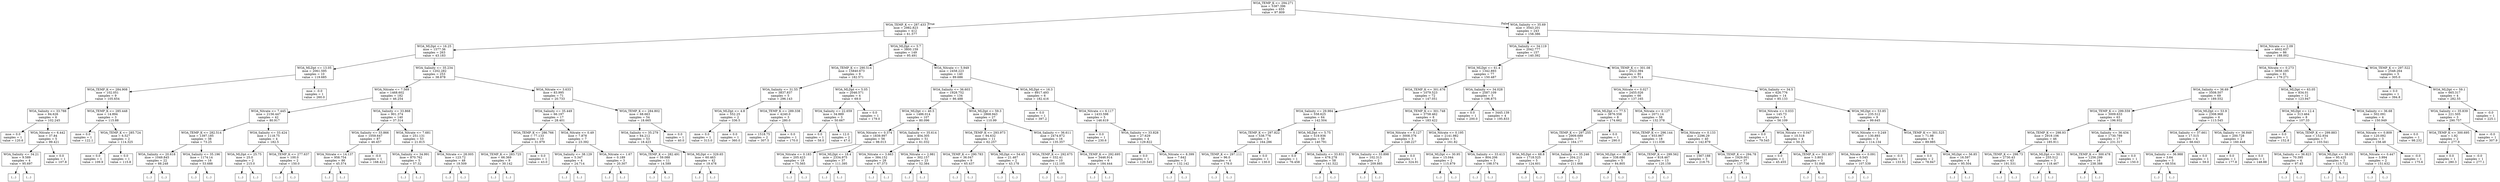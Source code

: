 digraph Tree {
node [shape=box] ;
0 [label="WOA_TEMP_K <= 294.271\nmse = 5387.396\nsamples = 655\nvalue = 97.809"] ;
1 [label="WOA_TEMP_K <= 287.433\nmse = 2982.823\nsamples = 412\nvalue = 61.577"] ;
0 -> 1 [labeldistance=2.5, labelangle=45, headlabel="True"] ;
2 [label="WOA_MLDpt <= 16.25\nmse = 1577.36\nsamples = 263\nvalue = 43.183"] ;
1 -> 2 ;
3 [label="WOA_MLDpt <= 13.05\nmse = 2061.595\nsamples = 10\nvalue = 119.685"] ;
2 -> 3 ;
4 [label="WOA_TEMP_K <= 284.908\nmse = 102.051\nsamples = 9\nvalue = 105.654"] ;
3 -> 4 ;
5 [label="WOA_Salinity <= 33.788\nmse = 84.626\nsamples = 6\nvalue = 102.245"] ;
4 -> 5 ;
6 [label="mse = 0.0\nsamples = 1\nvalue = 120.6"] ;
5 -> 6 ;
7 [label="WOA_Nitrate <= 6.442\nmse = 37.84\nsamples = 5\nvalue = 99.421"] ;
5 -> 7 ;
8 [label="WOA_Salinity <= 34.21\nmse = 9.589\nsamples = 4\nvalue = 95.697"] ;
7 -> 8 ;
9 [label="(...)"] ;
8 -> 9 ;
14 [label="(...)"] ;
8 -> 14 ;
15 [label="mse = 0.0\nsamples = 1\nvalue = 107.8"] ;
7 -> 15 ;
16 [label="WOA_TEMP_K <= 285.448\nmse = 14.894\nsamples = 3\nvalue = 115.88"] ;
4 -> 16 ;
17 [label="mse = 0.0\nsamples = 1\nvalue = 122.1"] ;
16 -> 17 ;
18 [label="WOA_TEMP_K <= 285.724\nmse = 6.527\nsamples = 2\nvalue = 114.325"] ;
16 -> 18 ;
19 [label="mse = 0.0\nsamples = 1\nvalue = 109.9"] ;
18 -> 19 ;
20 [label="mse = 0.0\nsamples = 1\nvalue = 115.8"] ;
18 -> 20 ;
21 [label="mse = -0.0\nsamples = 1\nvalue = 260.0"] ;
3 -> 21 ;
22 [label="WOA_Salinity <= 35.234\nmse = 1202.282\nsamples = 253\nvalue = 38.878"] ;
2 -> 22 ;
23 [label="WOA_Nitrate <= 7.569\nmse = 1468.602\nsamples = 182\nvalue = 46.254"] ;
22 -> 23 ;
24 [label="WOA_Nitrate <= 7.445\nmse = 2156.447\nsamples = 42\nvalue = 80.917"] ;
23 -> 24 ;
25 [label="WOA_TEMP_K <= 282.514\nmse = 1397.185\nsamples = 38\nvalue = 73.25"] ;
24 -> 25 ;
26 [label="WOA_Salinity <= 20.618\nmse = 1049.845\nsamples = 22\nvalue = 88.248"] ;
25 -> 26 ;
27 [label="(...)"] ;
26 -> 27 ;
30 [label="(...)"] ;
26 -> 30 ;
59 [label="WOA_Salinity <= 35.196\nmse = 1174.14\nsamples = 16\nvalue = 53.688"] ;
25 -> 59 ;
60 [label="(...)"] ;
59 -> 60 ;
85 [label="(...)"] ;
59 -> 85 ;
86 [label="WOA_Salinity <= 33.424\nmse = 1118.75\nsamples = 4\nvalue = 182.5"] ;
24 -> 86 ;
87 [label="WOA_MLDpt <= 25.75\nmse = 25.0\nsamples = 2\nvalue = 215.0"] ;
86 -> 87 ;
88 [label="(...)"] ;
87 -> 88 ;
89 [label="(...)"] ;
87 -> 89 ;
90 [label="WOA_TEMP_K <= 277.637\nmse = 100.0\nsamples = 2\nvalue = 150.0"] ;
86 -> 90 ;
91 [label="(...)"] ;
90 -> 91 ;
92 [label="(...)"] ;
90 -> 92 ;
93 [label="WOA_Salinity <= 33.868\nmse = 901.374\nsamples = 140\nvalue = 37.314"] ;
23 -> 93 ;
94 [label="WOA_Salinity <= 33.866\nmse = 1059.647\nsamples = 87\nvalue = 46.457"] ;
93 -> 94 ;
95 [label="WOA_Nitrate <= 14.137\nmse = 958.754\nsamples = 86\nvalue = 45.574"] ;
94 -> 95 ;
96 [label="(...)"] ;
95 -> 96 ;
105 [label="(...)"] ;
95 -> 105 ;
206 [label="mse = -0.0\nsamples = 1\nvalue = 168.421"] ;
94 -> 206 ;
207 [label="WOA_Nitrate <= 7.681\nmse = 251.131\nsamples = 53\nvalue = 21.815"] ;
93 -> 207 ;
208 [label="WOA_Salinity <= 34.991\nmse = 870.762\nsamples = 5\nvalue = 57.32"] ;
207 -> 208 ;
209 [label="(...)"] ;
208 -> 209 ;
216 [label="(...)"] ;
208 -> 216 ;
217 [label="WOA_Nitrate <= 28.005\nmse = 123.72\nsamples = 48\nvalue = 19.509"] ;
207 -> 217 ;
218 [label="(...)"] ;
217 -> 218 ;
297 [label="(...)"] ;
217 -> 297 ;
302 [label="WOA_Nitrate <= 3.633\nmse = 83.995\nsamples = 71\nvalue = 20.733"] ;
22 -> 302 ;
303 [label="WOA_Salinity <= 35.449\nmse = 66.197\nsamples = 17\nvalue = 28.401"] ;
302 -> 303 ;
304 [label="WOA_TEMP_K <= 286.766\nmse = 77.133\nsamples = 10\nvalue = 31.979"] ;
303 -> 304 ;
305 [label="WOA_TEMP_K <= 283.725\nmse = 66.369\nsamples = 9\nvalue = 30.142"] ;
304 -> 305 ;
306 [label="(...)"] ;
305 -> 306 ;
307 [label="(...)"] ;
305 -> 307 ;
312 [label="mse = 0.0\nsamples = 1\nvalue = 43.0"] ;
304 -> 312 ;
313 [label="WOA_Nitrate <= 0.49\nmse = 7.878\nsamples = 7\nvalue = 23.392"] ;
303 -> 313 ;
314 [label="WOA_Salinity <= 38.129\nmse = 5.347\nsamples = 4\nvalue = 24.714"] ;
313 -> 314 ;
315 [label="(...)"] ;
314 -> 315 ;
316 [label="(...)"] ;
314 -> 316 ;
317 [label="WOA_Nitrate <= 1.67\nmse = 0.189\nsamples = 3\nvalue = 20.307"] ;
313 -> 317 ;
318 [label="(...)"] ;
317 -> 318 ;
319 [label="(...)"] ;
317 -> 319 ;
320 [label="WOA_TEMP_K <= 284.802\nmse = 68.663\nsamples = 54\nvalue = 18.665"] ;
302 -> 320 ;
321 [label="WOA_Salinity <= 35.279\nmse = 64.212\nsamples = 53\nvalue = 18.423"] ;
320 -> 321 ;
322 [label="WOA_TEMP_K <= 282.491\nmse = 59.088\nsamples = 11\nvalue = 14.589"] ;
321 -> 322 ;
323 [label="(...)"] ;
322 -> 323 ;
324 [label="(...)"] ;
322 -> 324 ;
331 [label="WOA_MLDpt <= 329.65\nmse = 60.463\nsamples = 42\nvalue = 19.478"] ;
321 -> 331 ;
332 [label="(...)"] ;
331 -> 332 ;
341 [label="(...)"] ;
331 -> 341 ;
364 [label="mse = 0.0\nsamples = 1\nvalue = 40.0"] ;
320 -> 364 ;
365 [label="WOA_MLDpt <= 5.7\nmse = 3800.159\nsamples = 149\nvalue = 95.491"] ;
1 -> 365 ;
366 [label="WOA_TEMP_K <= 290.514\nmse = 15840.673\nsamples = 9\nvalue = 182.571"] ;
365 -> 366 ;
367 [label="WOA_Salinity <= 31.55\nmse = 3837.837\nsamples = 5\nvalue = 296.143"] ;
366 -> 367 ;
368 [label="WOA_MLDpt <= 4.8\nmse = 552.25\nsamples = 2\nvalue = 336.5"] ;
367 -> 368 ;
369 [label="mse = 0.0\nsamples = 1\nvalue = 313.0"] ;
368 -> 369 ;
370 [label="mse = 0.0\nsamples = 1\nvalue = 360.0"] ;
368 -> 370 ;
371 [label="WOA_TEMP_K <= 289.338\nmse = 4240.0\nsamples = 3\nvalue = 280.0"] ;
367 -> 371 ;
372 [label="mse = 1518.75\nsamples = 2\nvalue = 307.5"] ;
371 -> 372 ;
373 [label="mse = 0.0\nsamples = 1\nvalue = 170.0"] ;
371 -> 373 ;
374 [label="WOA_MLDpt <= 5.05\nmse = 2046.571\nsamples = 4\nvalue = 69.0"] ;
366 -> 374 ;
375 [label="WOA_Salinity <= 22.659\nmse = 34.889\nsamples = 3\nvalue = 50.667"] ;
374 -> 375 ;
376 [label="mse = 0.0\nsamples = 1\nvalue = 58.0"] ;
375 -> 376 ;
377 [label="mse = 12.0\nsamples = 2\nvalue = 47.0"] ;
375 -> 377 ;
378 [label="mse = 0.0\nsamples = 1\nvalue = 179.0"] ;
374 -> 378 ;
379 [label="WOA_Nitrate <= 5.949\nmse = 2458.223\nsamples = 140\nvalue = 89.686"] ;
365 -> 379 ;
380 [label="WOA_Salinity <= 36.603\nmse = 1928.752\nsamples = 134\nvalue = 86.488"] ;
379 -> 380 ;
381 [label="WOA_MLDpt <= 40.5\nmse = 1486.014\nsamples = 107\nvalue = 80.096"] ;
380 -> 381 ;
382 [label="WOA_Nitrate <= 0.374\nmse = 1839.997\nsamples = 56\nvalue = 98.013"] ;
381 -> 382 ;
383 [label="WOA_Nitrate <= 0.183\nmse = 205.423\nsamples = 19\nvalue = 75.565"] ;
382 -> 383 ;
384 [label="(...)"] ;
383 -> 384 ;
401 [label="(...)"] ;
383 -> 401 ;
412 [label="WOA_MLDpt <= 18.4\nmse = 2334.975\nsamples = 37\nvalue = 111.395"] ;
382 -> 412 ;
413 [label="(...)"] ;
412 -> 413 ;
450 [label="(...)"] ;
412 -> 450 ;
475 [label="WOA_Salinity <= 35.614\nmse = 404.305\nsamples = 51\nvalue = 61.032"] ;
381 -> 475 ;
476 [label="WOA_Nitrate <= 3.663\nmse = 384.152\nsamples = 28\nvalue = 67.373"] ;
475 -> 476 ;
477 [label="(...)"] ;
476 -> 477 ;
510 [label="(...)"] ;
476 -> 510 ;
515 [label="WOA_Nitrate <= 2.981\nmse = 302.157\nsamples = 23\nvalue = 52.384"] ;
475 -> 515 ;
516 [label="(...)"] ;
515 -> 516 ;
557 [label="(...)"] ;
515 -> 557 ;
558 [label="WOA_MLDpt <= 59.3\nmse = 2868.943\nsamples = 27\nvalue = 110.99"] ;
380 -> 558 ;
559 [label="WOA_TEMP_K <= 293.973\nmse = 94.632\nsamples = 11\nvalue = 62.257"] ;
558 -> 559 ;
560 [label="WOA_TEMP_K <= 290.783\nmse = 36.047\nsamples = 9\nvalue = 65.437"] ;
559 -> 560 ;
561 [label="(...)"] ;
560 -> 561 ;
564 [label="(...)"] ;
560 -> 564 ;
571 [label="WOA_MLDpt <= 54.45\nmse = 21.467\nsamples = 2\nvalue = 43.178"] ;
559 -> 571 ;
572 [label="(...)"] ;
571 -> 572 ;
573 [label="(...)"] ;
571 -> 573 ;
574 [label="WOA_Salinity <= 36.611\nmse = 2474.872\nsamples = 16\nvalue = 135.357"] ;
558 -> 574 ;
575 [label="WOA_TEMP_K <= 292.675\nmse = 332.41\nsamples = 10\nvalue = 112.105"] ;
574 -> 575 ;
576 [label="(...)"] ;
575 -> 576 ;
581 [label="(...)"] ;
575 -> 581 ;
582 [label="WOA_TEMP_K <= 292.695\nmse = 3446.914\nsamples = 6\nvalue = 184.444"] ;
574 -> 582 ;
583 [label="(...)"] ;
582 -> 583 ;
584 [label="(...)"] ;
582 -> 584 ;
587 [label="WOA_MLDpt <= 16.3\nmse = 8917.493\nsamples = 6\nvalue = 182.416"] ;
379 -> 587 ;
588 [label="mse = 0.0\nsamples = 1\nvalue = 397.2"] ;
587 -> 588 ;
589 [label="WOA_Nitrate <= 6.117\nmse = 1433.598\nsamples = 5\nvalue = 146.619"] ;
587 -> 589 ;
590 [label="mse = 0.0\nsamples = 1\nvalue = 230.6"] ;
589 -> 590 ;
591 [label="WOA_Salinity <= 33.828\nmse = 27.629\nsamples = 4\nvalue = 129.822"] ;
589 -> 591 ;
592 [label="mse = 0.0\nsamples = 1\nvalue = 120.545"] ;
591 -> 592 ;
593 [label="WOA_Nitrate <= 8.399\nmse = 7.642\nsamples = 3\nvalue = 132.142"] ;
591 -> 593 ;
594 [label="(...)"] ;
593 -> 594 ;
597 [label="(...)"] ;
593 -> 597 ;
598 [label="WOA_Salinity <= 35.69\nmse = 3543.201\nsamples = 243\nvalue = 158.386"] ;
0 -> 598 [labeldistance=2.5, labelangle=-45, headlabel="False"] ;
599 [label="WOA_Salinity <= 34.119\nmse = 2042.777\nsamples = 157\nvalue = 140.392"] ;
598 -> 599 ;
600 [label="WOA_MLDpt <= 61.4\nmse = 1342.893\nsamples = 77\nvalue = 150.487"] ;
599 -> 600 ;
601 [label="WOA_TEMP_K <= 301.676\nmse = 1079.523\nsamples = 72\nvalue = 147.051"] ;
600 -> 601 ;
602 [label="WOA_Salinity <= 29.984\nmse = 558.625\nsamples = 64\nvalue = 142.504"] ;
601 -> 602 ;
603 [label="WOA_TEMP_K <= 297.822\nmse = 538.776\nsamples = 5\nvalue = 164.286"] ;
602 -> 603 ;
604 [label="WOA_TEMP_K <= 297.111\nmse = 96.0\nsamples = 4\nvalue = 178.0"] ;
603 -> 604 ;
605 [label="(...)"] ;
604 -> 605 ;
606 [label="(...)"] ;
604 -> 606 ;
607 [label="mse = 0.0\nsamples = 1\nvalue = 130.0"] ;
603 -> 607 ;
608 [label="WOA_MLDpt <= 5.75\nmse = 519.936\nsamples = 59\nvalue = 140.791"] ;
602 -> 608 ;
609 [label="mse = 0.0\nsamples = 1\nvalue = 76.458"] ;
608 -> 609 ;
610 [label="WOA_Salinity <= 33.831\nmse = 478.278\nsamples = 58\nvalue = 141.522"] ;
608 -> 610 ;
611 [label="(...)"] ;
610 -> 611 ;
678 [label="(...)"] ;
610 -> 678 ;
697 [label="WOA_TEMP_K <= 301.748\nmse = 3758.462\nsamples = 8\nvalue = 183.422"] ;
601 -> 697 ;
698 [label="WOA_Nitrate <= 0.127\nmse = 3008.376\nsamples = 3\nvalue = 248.227"] ;
697 -> 698 ;
699 [label="WOA_Salinity <= 33.898\nmse = 102.313\nsamples = 2\nvalue = 209.885"] ;
698 -> 699 ;
700 [label="(...)"] ;
699 -> 700 ;
701 [label="(...)"] ;
699 -> 701 ;
702 [label="mse = 0.0\nsamples = 1\nvalue = 324.91"] ;
698 -> 702 ;
703 [label="WOA_Nitrate <= 0.195\nmse = 2141.982\nsamples = 5\nvalue = 161.82"] ;
697 -> 703 ;
704 [label="WOA_MLDpt <= 30.95\nmse = 15.044\nsamples = 2\nvalue = 115.879"] ;
703 -> 704 ;
705 [label="(...)"] ;
704 -> 705 ;
706 [label="(...)"] ;
704 -> 706 ;
707 [label="WOA_Salinity <= 33.413\nmse = 804.206\nsamples = 3\nvalue = 198.574"] ;
703 -> 707 ;
708 [label="(...)"] ;
707 -> 708 ;
711 [label="(...)"] ;
707 -> 711 ;
712 [label="WOA_Salinity <= 34.028\nmse = 2587.109\nsamples = 5\nvalue = 196.875"] ;
600 -> 712 ;
713 [label="mse = 0.0\nsamples = 1\nvalue = 200.0"] ;
712 -> 713 ;
714 [label="mse = 3445.139\nsamples = 4\nvalue = 195.833"] ;
712 -> 714 ;
715 [label="WOA_TEMP_K <= 301.08\nmse = 2522.394\nsamples = 80\nvalue = 130.714"] ;
599 -> 715 ;
716 [label="WOA_Nitrate <= 0.027\nmse = 2455.026\nsamples = 66\nvalue = 137.165"] ;
715 -> 716 ;
717 [label="WOA_MLDpt <= 77.5\nmse = 3876.558\nsamples = 8\nvalue = 174.662"] ;
716 -> 717 ;
718 [label="WOA_TEMP_K <= 297.255\nmse = 2909.689\nsamples = 7\nvalue = 164.177"] ;
717 -> 718 ;
719 [label="WOA_MLDpt <= 68.8\nmse = 1718.525\nsamples = 5\nvalue = 124.601"] ;
718 -> 719 ;
720 [label="(...)"] ;
719 -> 720 ;
727 [label="(...)"] ;
719 -> 727 ;
728 [label="WOA_Salinity <= 35.246\nmse = 204.213\nsamples = 2\nvalue = 211.668"] ;
718 -> 728 ;
729 [label="(...)"] ;
728 -> 729 ;
730 [label="(...)"] ;
728 -> 730 ;
731 [label="mse = 0.0\nsamples = 1\nvalue = 290.0"] ;
717 -> 731 ;
732 [label="WOA_Nitrate <= 0.127\nmse = 2071.14\nsamples = 58\nvalue = 132.378"] ;
716 -> 732 ;
733 [label="WOA_TEMP_K <= 296.144\nmse = 933.967\nsamples = 18\nvalue = 111.036"] ;
732 -> 733 ;
734 [label="WOA_MLDpt <= 38.35\nmse = 338.686\nsamples = 5\nvalue = 84.805"] ;
733 -> 734 ;
735 [label="(...)"] ;
734 -> 735 ;
738 [label="(...)"] ;
734 -> 738 ;
741 [label="WOA_TEMP_K <= 299.562\nmse = 818.467\nsamples = 13\nvalue = 120.159"] ;
733 -> 741 ;
742 [label="(...)"] ;
741 -> 742 ;
751 [label="(...)"] ;
741 -> 751 ;
758 [label="WOA_Nitrate <= 0.133\nmse = 2296.29\nsamples = 40\nvalue = 142.879"] ;
732 -> 758 ;
759 [label="mse = 1567.188\nsamples = 3\nvalue = 218.75"] ;
758 -> 759 ;
760 [label="WOA_TEMP_K <= 294.78\nmse = 1929.001\nsamples = 37\nvalue = 137.736"] ;
758 -> 760 ;
761 [label="(...)"] ;
760 -> 761 ;
764 [label="(...)"] ;
760 -> 764 ;
825 [label="WOA_Salinity <= 34.5\nmse = 626.776\nsamples = 14\nvalue = 85.133"] ;
715 -> 825 ;
826 [label="WOA_Nitrate <= 0.033\nmse = 145.73\nsamples = 5\nvalue = 56.109"] ;
825 -> 826 ;
827 [label="mse = 0.0\nsamples = 1\nvalue = 79.545"] ;
826 -> 827 ;
828 [label="WOA_Nitrate <= 0.047\nmse = 10.518\nsamples = 4\nvalue = 50.25"] ;
826 -> 828 ;
829 [label="mse = 0.0\nsamples = 1\nvalue = 45.455"] ;
828 -> 829 ;
830 [label="WOA_TEMP_K <= 301.857\nmse = 3.803\nsamples = 3\nvalue = 51.848"] ;
828 -> 830 ;
831 [label="(...)"] ;
830 -> 831 ;
834 [label="(...)"] ;
830 -> 834 ;
835 [label="WOA_MLDpt <= 53.85\nmse = 235.512\nsamples = 9\nvalue = 99.645"] ;
825 -> 835 ;
836 [label="WOA_Nitrate <= 0.249\nmse = 130.893\nsamples = 3\nvalue = 114.134"] ;
835 -> 836 ;
837 [label="WOA_Nitrate <= 0.091\nmse = 0.545\nsamples = 2\nvalue = 107.539"] ;
836 -> 837 ;
838 [label="(...)"] ;
837 -> 838 ;
839 [label="(...)"] ;
837 -> 839 ;
840 [label="mse = -0.0\nsamples = 1\nvalue = 133.92"] ;
836 -> 840 ;
841 [label="WOA_TEMP_K <= 301.525\nmse = 71.98\nsamples = 6\nvalue = 89.985"] ;
835 -> 841 ;
842 [label="mse = 0.0\nsamples = 2\nvalue = 78.947"] ;
841 -> 842 ;
843 [label="WOA_MLDpt <= 56.85\nmse = 16.597\nsamples = 4\nvalue = 95.504"] ;
841 -> 843 ;
844 [label="(...)"] ;
843 -> 844 ;
845 [label="(...)"] ;
843 -> 845 ;
850 [label="WOA_Nitrate <= 2.09\nmse = 4602.637\nsamples = 86\nvalue = 188.002"] ;
598 -> 850 ;
851 [label="WOA_Nitrate <= 0.273\nmse = 3658.185\nsamples = 81\nvalue = 179.271"] ;
850 -> 851 ;
852 [label="WOA_Salinity <= 36.69\nmse = 3508.507\nsamples = 69\nvalue = 189.552"] ;
851 -> 852 ;
853 [label="WOA_TEMP_K <= 299.559\nmse = 3009.633\nsamples = 63\nvalue = 196.932"] ;
852 -> 853 ;
854 [label="WOA_TEMP_K <= 298.93\nmse = 2919.106\nsamples = 46\nvalue = 185.911"] ;
853 -> 854 ;
855 [label="WOA_TEMP_K <= 298.73\nmse = 2730.43\nsamples = 43\nvalue = 191.531"] ;
854 -> 855 ;
856 [label="(...)"] ;
855 -> 856 ;
901 [label="(...)"] ;
855 -> 901 ;
904 [label="WOA_MLDpt <= 50.1\nmse = 255.512\nsamples = 3\nvalue = 118.467"] ;
854 -> 904 ;
905 [label="(...)"] ;
904 -> 905 ;
906 [label="(...)"] ;
904 -> 906 ;
909 [label="WOA_Salinity <= 36.434\nmse = 1730.789\nsamples = 17\nvalue = 231.317"] ;
853 -> 909 ;
910 [label="WOA_TEMP_K <= 300.478\nmse = 1256.299\nsamples = 16\nvalue = 238.388"] ;
909 -> 910 ;
911 [label="(...)"] ;
910 -> 911 ;
916 [label="(...)"] ;
910 -> 916 ;
921 [label="mse = 0.0\nsamples = 1\nvalue = 150.0"] ;
909 -> 921 ;
922 [label="WOA_MLDpt <= 53.9\nmse = 2308.968\nsamples = 6\nvalue = 113.545"] ;
852 -> 922 ;
923 [label="WOA_Salinity <= 37.661\nmse = 17.515\nsamples = 4\nvalue = 66.643"] ;
922 -> 923 ;
924 [label="WOA_Salinity <= 36.988\nmse = 3.64\nsamples = 3\nvalue = 68.554"] ;
923 -> 924 ;
925 [label="(...)"] ;
924 -> 925 ;
928 [label="(...)"] ;
924 -> 928 ;
929 [label="mse = 0.0\nsamples = 1\nvalue = 59.0"] ;
923 -> 929 ;
930 [label="WOA_Salinity <= 36.849\nmse = 200.728\nsamples = 2\nvalue = 160.448"] ;
922 -> 930 ;
931 [label="mse = 0.0\nsamples = 1\nvalue = 177.8"] ;
930 -> 931 ;
932 [label="mse = 0.0\nsamples = 1\nvalue = 148.88"] ;
930 -> 932 ;
933 [label="WOA_MLDpt <= 63.05\nmse = 834.01\nsamples = 12\nvalue = 123.947"] ;
851 -> 933 ;
934 [label="WOA_MLDpt <= 12.4\nmse = 313.464\nsamples = 8\nvalue = 107.33"] ;
933 -> 934 ;
935 [label="mse = 0.0\nsamples = 1\nvalue = 152.8"] ;
934 -> 935 ;
936 [label="WOA_TEMP_K <= 299.883\nmse = 152.934\nsamples = 7\nvalue = 103.541"] ;
934 -> 936 ;
937 [label="WOA_Salinity <= 36.823\nmse = 70.395\nsamples = 4\nvalue = 97.45"] ;
936 -> 937 ;
938 [label="(...)"] ;
937 -> 938 ;
943 [label="(...)"] ;
937 -> 943 ;
944 [label="WOA_MLDpt <= 39.05\nmse = 95.425\nsamples = 3\nvalue = 115.722"] ;
936 -> 944 ;
945 [label="(...)"] ;
944 -> 945 ;
946 [label="(...)"] ;
944 -> 946 ;
949 [label="WOA_Salinity <= 36.68\nmse = 502.091\nsamples = 4\nvalue = 150.949"] ;
933 -> 949 ;
950 [label="WOA_Nitrate <= 0.809\nmse = 120.092\nsamples = 3\nvalue = 158.48"] ;
949 -> 950 ;
951 [label="WOA_Nitrate <= 0.447\nmse = 3.994\nsamples = 2\nvalue = 151.632"] ;
950 -> 951 ;
952 [label="(...)"] ;
951 -> 952 ;
953 [label="(...)"] ;
951 -> 953 ;
954 [label="mse = -0.0\nsamples = 1\nvalue = 175.6"] ;
950 -> 954 ;
955 [label="mse = 0.0\nsamples = 1\nvalue = 98.232"] ;
949 -> 955 ;
956 [label="WOA_TEMP_K <= 297.522\nmse = 2548.264\nsamples = 5\nvalue = 305.0"] ;
850 -> 956 ;
957 [label="mse = 0.0\nsamples = 1\nvalue = 394.8"] ;
956 -> 957 ;
958 [label="WOA_MLDpt <= 59.1\nmse = 665.317\nsamples = 4\nvalue = 282.55"] ;
956 -> 958 ;
959 [label="WOA_Salinity <= 35.839\nmse = 221.505\nsamples = 3\nvalue = 290.757"] ;
958 -> 959 ;
960 [label="WOA_TEMP_K <= 300.695\nmse = 1.92\nsamples = 2\nvalue = 277.9"] ;
959 -> 960 ;
961 [label="mse = 0.0\nsamples = 1\nvalue = 280.3"] ;
960 -> 961 ;
962 [label="mse = -0.0\nsamples = 1\nvalue = 277.1"] ;
960 -> 962 ;
963 [label="mse = -0.0\nsamples = 1\nvalue = 307.9"] ;
959 -> 963 ;
964 [label="mse = -0.0\nsamples = 1\nvalue = 225.1"] ;
958 -> 964 ;
}